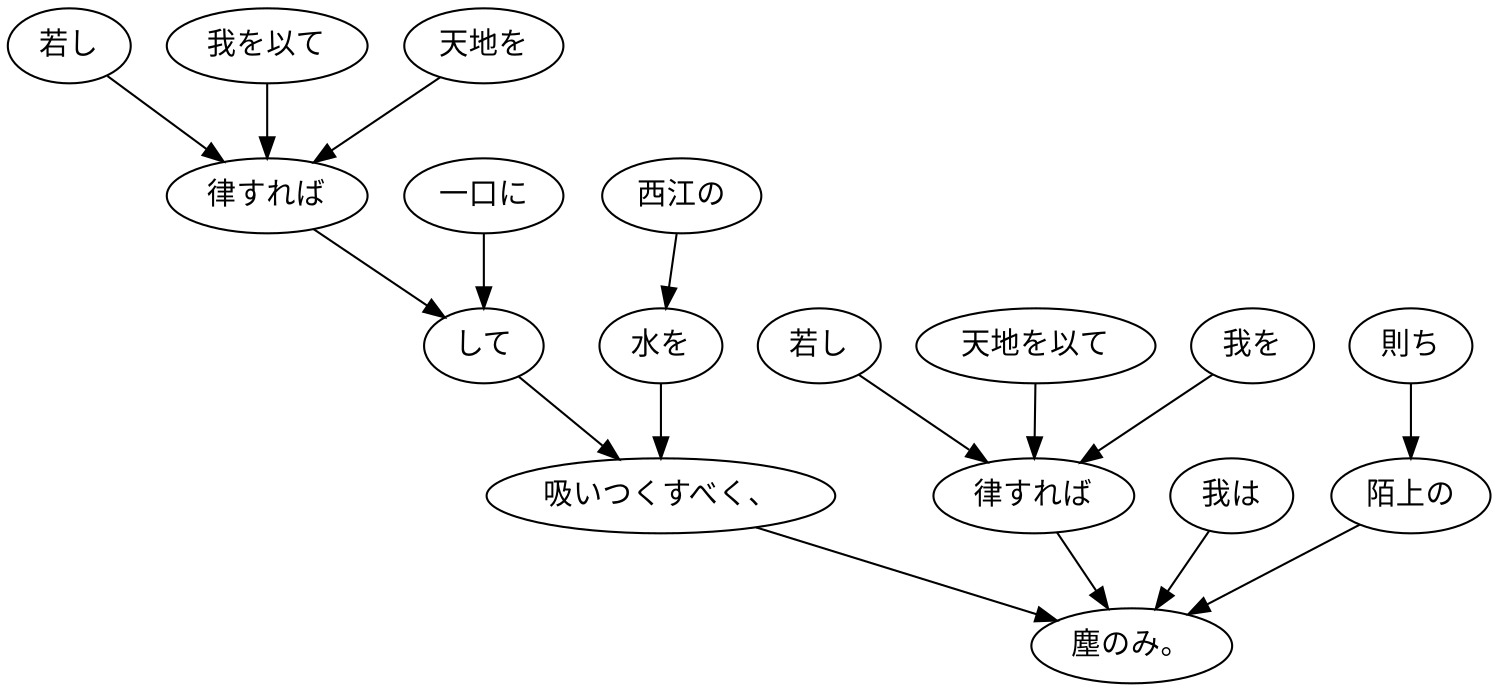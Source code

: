 digraph graph5780 {
	node0 [label="若し"];
	node1 [label="我を以て"];
	node2 [label="天地を"];
	node3 [label="律すれば"];
	node4 [label="一口に"];
	node5 [label="して"];
	node6 [label="西江の"];
	node7 [label="水を"];
	node8 [label="吸いつくすべく、"];
	node9 [label="若し"];
	node10 [label="天地を以て"];
	node11 [label="我を"];
	node12 [label="律すれば"];
	node13 [label="我は"];
	node14 [label="則ち"];
	node15 [label="陌上の"];
	node16 [label="塵のみ。"];
	node0 -> node3;
	node1 -> node3;
	node2 -> node3;
	node3 -> node5;
	node4 -> node5;
	node5 -> node8;
	node6 -> node7;
	node7 -> node8;
	node8 -> node16;
	node9 -> node12;
	node10 -> node12;
	node11 -> node12;
	node12 -> node16;
	node13 -> node16;
	node14 -> node15;
	node15 -> node16;
}
